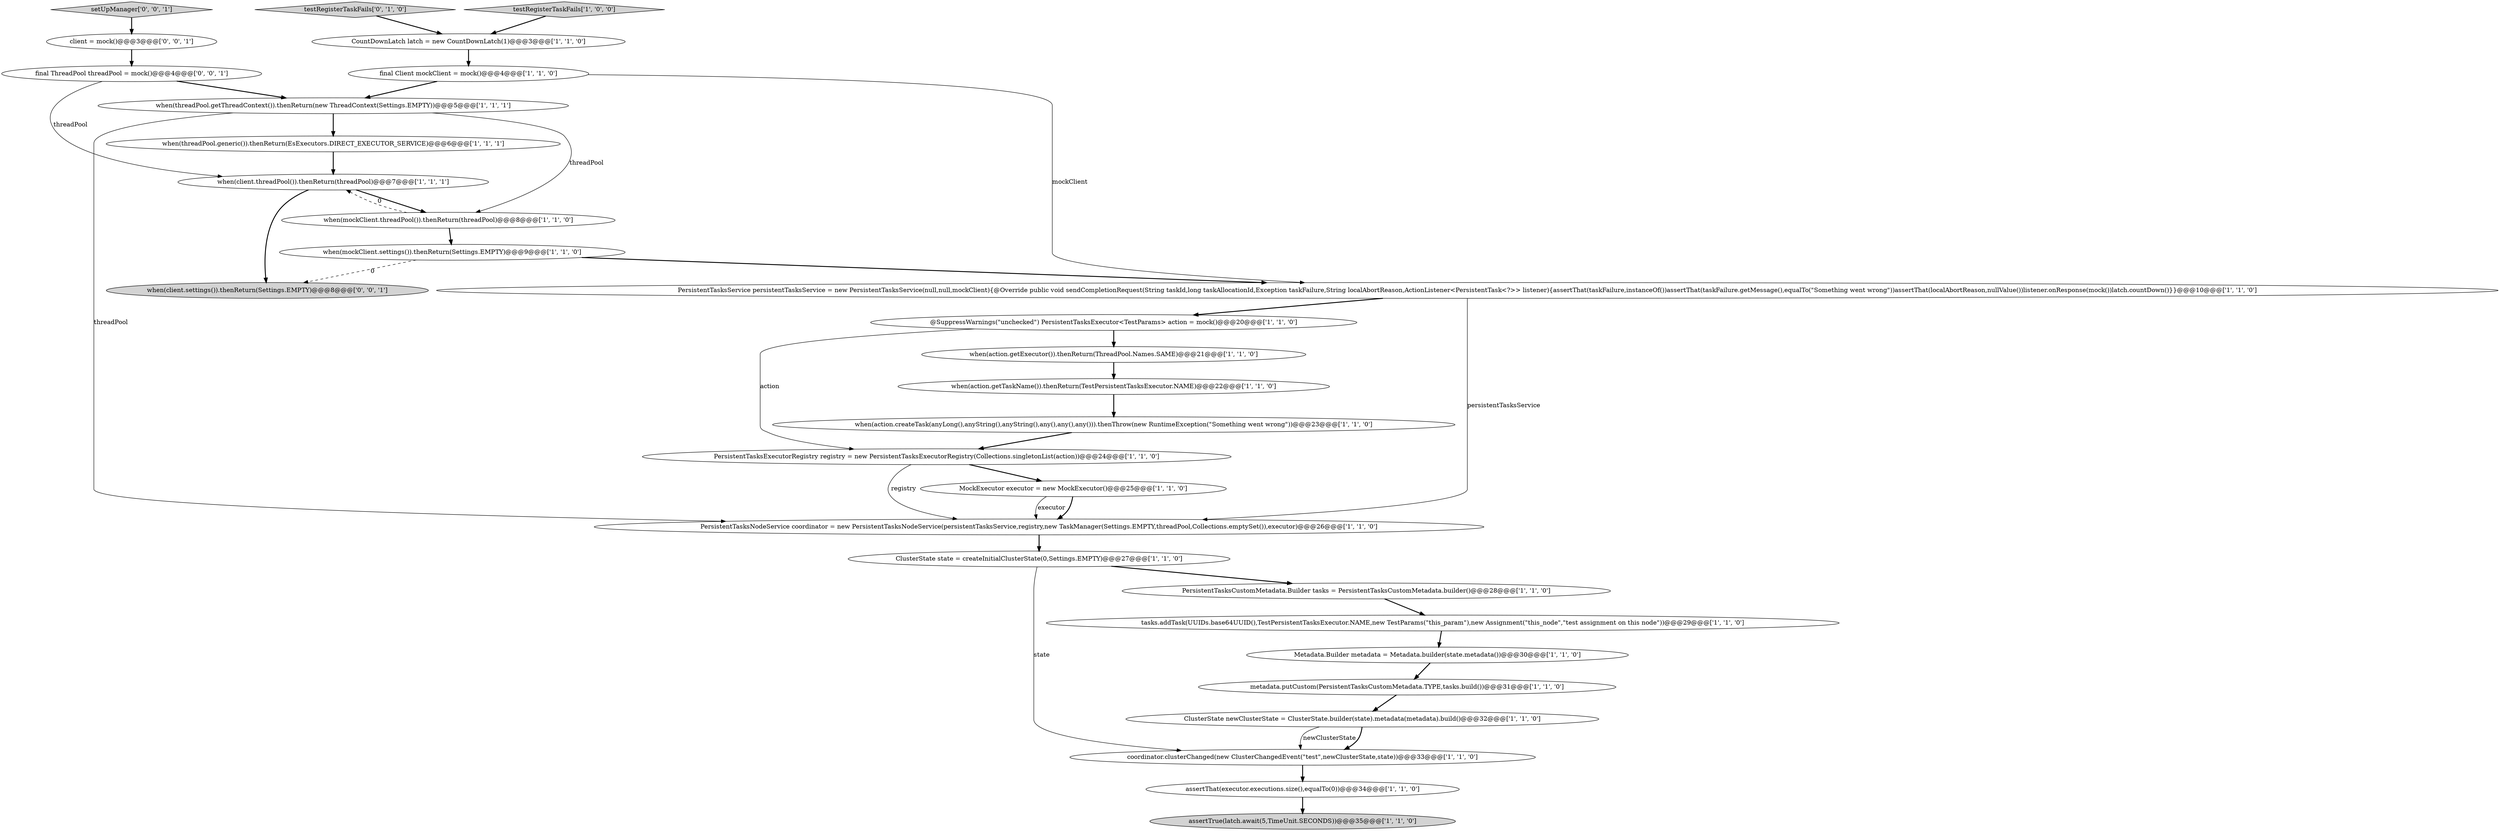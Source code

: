 digraph {
4 [style = filled, label = "Metadata.Builder metadata = Metadata.builder(state.metadata())@@@30@@@['1', '1', '0']", fillcolor = white, shape = ellipse image = "AAA0AAABBB1BBB"];
20 [style = filled, label = "tasks.addTask(UUIDs.base64UUID(),TestPersistentTasksExecutor.NAME,new TestParams(\"this_param\"),new Assignment(\"this_node\",\"test assignment on this node\"))@@@29@@@['1', '1', '0']", fillcolor = white, shape = ellipse image = "AAA0AAABBB1BBB"];
6 [style = filled, label = "ClusterState newClusterState = ClusterState.builder(state).metadata(metadata).build()@@@32@@@['1', '1', '0']", fillcolor = white, shape = ellipse image = "AAA0AAABBB1BBB"];
23 [style = filled, label = "when(mockClient.settings()).thenReturn(Settings.EMPTY)@@@9@@@['1', '1', '0']", fillcolor = white, shape = ellipse image = "AAA0AAABBB1BBB"];
28 [style = filled, label = "setUpManager['0', '0', '1']", fillcolor = lightgray, shape = diamond image = "AAA0AAABBB3BBB"];
13 [style = filled, label = "@SuppressWarnings(\"unchecked\") PersistentTasksExecutor<TestParams> action = mock()@@@20@@@['1', '1', '0']", fillcolor = white, shape = ellipse image = "AAA0AAABBB1BBB"];
8 [style = filled, label = "coordinator.clusterChanged(new ClusterChangedEvent(\"test\",newClusterState,state))@@@33@@@['1', '1', '0']", fillcolor = white, shape = ellipse image = "AAA0AAABBB1BBB"];
19 [style = filled, label = "PersistentTasksService persistentTasksService = new PersistentTasksService(null,null,mockClient){@Override public void sendCompletionRequest(String taskId,long taskAllocationId,Exception taskFailure,String localAbortReason,ActionListener<PersistentTask<?>> listener){assertThat(taskFailure,instanceOf())assertThat(taskFailure.getMessage(),equalTo(\"Something went wrong\"))assertThat(localAbortReason,nullValue())listener.onResponse(mock())latch.countDown()}}@@@10@@@['1', '1', '0']", fillcolor = white, shape = ellipse image = "AAA0AAABBB1BBB"];
11 [style = filled, label = "PersistentTasksCustomMetadata.Builder tasks = PersistentTasksCustomMetadata.builder()@@@28@@@['1', '1', '0']", fillcolor = white, shape = ellipse image = "AAA0AAABBB1BBB"];
1 [style = filled, label = "testRegisterTaskFails['1', '0', '0']", fillcolor = lightgray, shape = diamond image = "AAA0AAABBB1BBB"];
2 [style = filled, label = "MockExecutor executor = new MockExecutor()@@@25@@@['1', '1', '0']", fillcolor = white, shape = ellipse image = "AAA0AAABBB1BBB"];
10 [style = filled, label = "when(action.getExecutor()).thenReturn(ThreadPool.Names.SAME)@@@21@@@['1', '1', '0']", fillcolor = white, shape = ellipse image = "AAA0AAABBB1BBB"];
18 [style = filled, label = "when(client.threadPool()).thenReturn(threadPool)@@@7@@@['1', '1', '1']", fillcolor = white, shape = ellipse image = "AAA0AAABBB1BBB"];
3 [style = filled, label = "PersistentTasksExecutorRegistry registry = new PersistentTasksExecutorRegistry(Collections.singletonList(action))@@@24@@@['1', '1', '0']", fillcolor = white, shape = ellipse image = "AAA0AAABBB1BBB"];
25 [style = filled, label = "testRegisterTaskFails['0', '1', '0']", fillcolor = lightgray, shape = diamond image = "AAA0AAABBB2BBB"];
16 [style = filled, label = "when(threadPool.generic()).thenReturn(EsExecutors.DIRECT_EXECUTOR_SERVICE)@@@6@@@['1', '1', '1']", fillcolor = white, shape = ellipse image = "AAA0AAABBB1BBB"];
12 [style = filled, label = "PersistentTasksNodeService coordinator = new PersistentTasksNodeService(persistentTasksService,registry,new TaskManager(Settings.EMPTY,threadPool,Collections.emptySet()),executor)@@@26@@@['1', '1', '0']", fillcolor = white, shape = ellipse image = "AAA0AAABBB1BBB"];
0 [style = filled, label = "metadata.putCustom(PersistentTasksCustomMetadata.TYPE,tasks.build())@@@31@@@['1', '1', '0']", fillcolor = white, shape = ellipse image = "AAA0AAABBB1BBB"];
24 [style = filled, label = "when(action.getTaskName()).thenReturn(TestPersistentTasksExecutor.NAME)@@@22@@@['1', '1', '0']", fillcolor = white, shape = ellipse image = "AAA0AAABBB1BBB"];
27 [style = filled, label = "when(client.settings()).thenReturn(Settings.EMPTY)@@@8@@@['0', '0', '1']", fillcolor = lightgray, shape = ellipse image = "AAA0AAABBB3BBB"];
7 [style = filled, label = "ClusterState state = createInitialClusterState(0,Settings.EMPTY)@@@27@@@['1', '1', '0']", fillcolor = white, shape = ellipse image = "AAA0AAABBB1BBB"];
22 [style = filled, label = "assertThat(executor.executions.size(),equalTo(0))@@@34@@@['1', '1', '0']", fillcolor = white, shape = ellipse image = "AAA0AAABBB1BBB"];
9 [style = filled, label = "assertTrue(latch.await(5,TimeUnit.SECONDS))@@@35@@@['1', '1', '0']", fillcolor = lightgray, shape = ellipse image = "AAA0AAABBB1BBB"];
15 [style = filled, label = "final Client mockClient = mock()@@@4@@@['1', '1', '0']", fillcolor = white, shape = ellipse image = "AAA0AAABBB1BBB"];
21 [style = filled, label = "CountDownLatch latch = new CountDownLatch(1)@@@3@@@['1', '1', '0']", fillcolor = white, shape = ellipse image = "AAA0AAABBB1BBB"];
14 [style = filled, label = "when(threadPool.getThreadContext()).thenReturn(new ThreadContext(Settings.EMPTY))@@@5@@@['1', '1', '1']", fillcolor = white, shape = ellipse image = "AAA0AAABBB1BBB"];
29 [style = filled, label = "final ThreadPool threadPool = mock()@@@4@@@['0', '0', '1']", fillcolor = white, shape = ellipse image = "AAA0AAABBB3BBB"];
26 [style = filled, label = "client = mock()@@@3@@@['0', '0', '1']", fillcolor = white, shape = ellipse image = "AAA0AAABBB3BBB"];
5 [style = filled, label = "when(mockClient.threadPool()).thenReturn(threadPool)@@@8@@@['1', '1', '0']", fillcolor = white, shape = ellipse image = "AAA0AAABBB1BBB"];
17 [style = filled, label = "when(action.createTask(anyLong(),anyString(),anyString(),any(),any(),any())).thenThrow(new RuntimeException(\"Something went wrong\"))@@@23@@@['1', '1', '0']", fillcolor = white, shape = ellipse image = "AAA0AAABBB1BBB"];
0->6 [style = bold, label=""];
23->27 [style = dashed, label="0"];
12->7 [style = bold, label=""];
11->20 [style = bold, label=""];
10->24 [style = bold, label=""];
23->19 [style = bold, label=""];
14->16 [style = bold, label=""];
21->15 [style = bold, label=""];
3->2 [style = bold, label=""];
15->19 [style = solid, label="mockClient"];
16->18 [style = bold, label=""];
19->12 [style = solid, label="persistentTasksService"];
1->21 [style = bold, label=""];
20->4 [style = bold, label=""];
28->26 [style = bold, label=""];
18->5 [style = bold, label=""];
24->17 [style = bold, label=""];
7->8 [style = solid, label="state"];
6->8 [style = solid, label="newClusterState"];
17->3 [style = bold, label=""];
14->5 [style = solid, label="threadPool"];
7->11 [style = bold, label=""];
5->18 [style = dashed, label="0"];
22->9 [style = bold, label=""];
6->8 [style = bold, label=""];
3->12 [style = solid, label="registry"];
19->13 [style = bold, label=""];
25->21 [style = bold, label=""];
13->3 [style = solid, label="action"];
2->12 [style = bold, label=""];
15->14 [style = bold, label=""];
5->23 [style = bold, label=""];
8->22 [style = bold, label=""];
14->12 [style = solid, label="threadPool"];
2->12 [style = solid, label="executor"];
29->14 [style = bold, label=""];
29->18 [style = solid, label="threadPool"];
13->10 [style = bold, label=""];
18->27 [style = bold, label=""];
26->29 [style = bold, label=""];
4->0 [style = bold, label=""];
}
